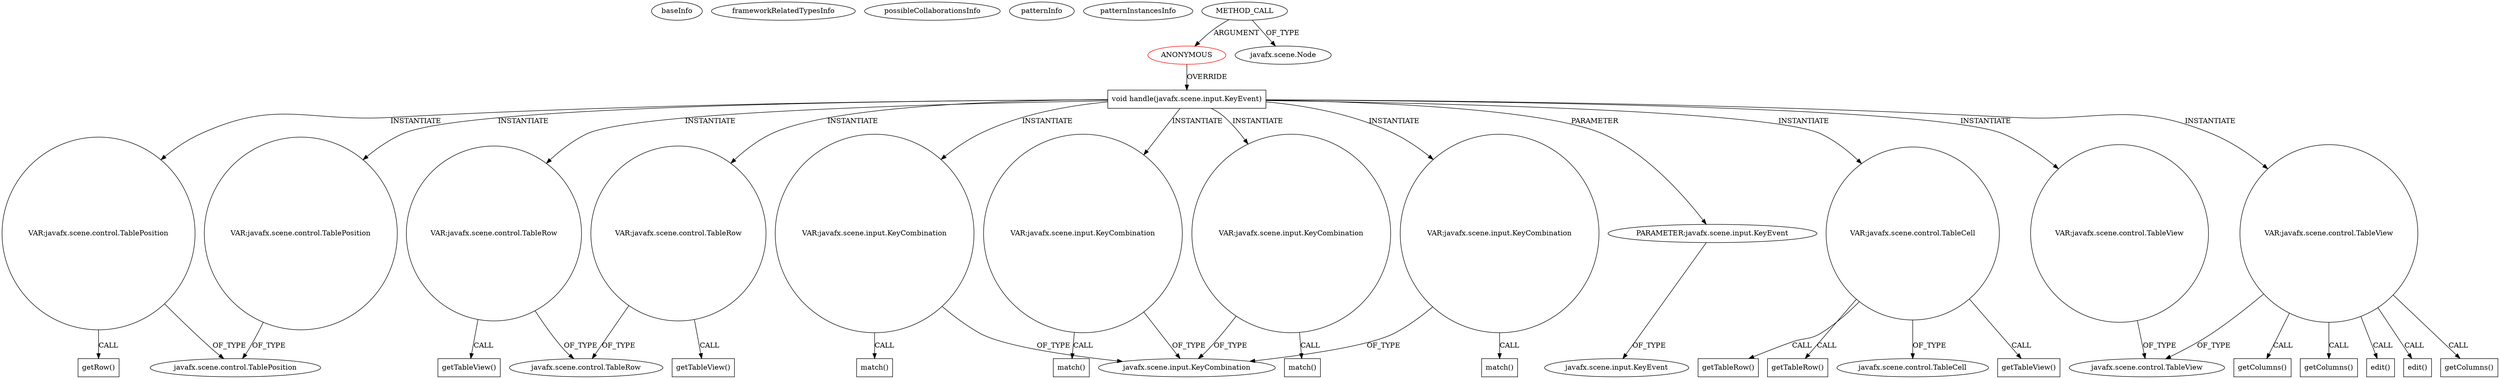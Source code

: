 digraph {
baseInfo[graphId=767,category="pattern",isAnonymous=true,possibleRelation=false]
frameworkRelatedTypesInfo[]
possibleCollaborationsInfo[]
patternInfo[frequency=2.0,patternRootClient=0]
patternInstancesInfo[0="svadlamudi-GaussJordanElimination~/svadlamudi-GaussJordanElimination/GaussJordanElimination-master/src/gauss/jordan/elimination/EditingTableCell.java~void createTextField()~4376"]
4[label="void handle(javafx.scene.input.KeyEvent)",vertexType="OVERRIDING_METHOD_DECLARATION",isFrameworkType=false,shape=box]
16[label="VAR:javafx.scene.control.TablePosition",vertexType="VARIABLE_EXPRESION",isFrameworkType=false,shape=circle]
28[label="VAR:javafx.scene.control.TablePosition",vertexType="VARIABLE_EXPRESION",isFrameworkType=false,shape=circle]
17[label="getRow()",vertexType="INSIDE_CALL",isFrameworkType=false,shape=box]
0[label="ANONYMOUS",vertexType="ROOT_ANONYMOUS_DECLARATION",isFrameworkType=false,color=red]
2[label="METHOD_CALL",vertexType="OUTSIDE_CALL",isFrameworkType=false]
34[label="VAR:javafx.scene.control.TableRow",vertexType="VARIABLE_EXPRESION",isFrameworkType=false,shape=circle]
35[label="getTableView()",vertexType="INSIDE_CALL",isFrameworkType=false,shape=box]
22[label="VAR:javafx.scene.control.TableRow",vertexType="VARIABLE_EXPRESION",isFrameworkType=false,shape=circle]
23[label="getTableView()",vertexType="INSIDE_CALL",isFrameworkType=false,shape=box]
7[label="VAR:javafx.scene.input.KeyCombination",vertexType="VARIABLE_EXPRESION",isFrameworkType=false,shape=circle]
8[label="match()",vertexType="INSIDE_CALL",isFrameworkType=false,shape=box]
9[label="javafx.scene.input.KeyCombination",vertexType="FRAMEWORK_CLASS_TYPE",isFrameworkType=false]
13[label="VAR:javafx.scene.input.KeyCombination",vertexType="VARIABLE_EXPRESION",isFrameworkType=false,shape=circle]
14[label="match()",vertexType="INSIDE_CALL",isFrameworkType=false,shape=box]
46[label="VAR:javafx.scene.input.KeyCombination",vertexType="VARIABLE_EXPRESION",isFrameworkType=false,shape=circle]
47[label="match()",vertexType="INSIDE_CALL",isFrameworkType=false,shape=box]
53[label="VAR:javafx.scene.input.KeyCombination",vertexType="VARIABLE_EXPRESION",isFrameworkType=false,shape=circle]
54[label="match()",vertexType="INSIDE_CALL",isFrameworkType=false,shape=box]
18[label="javafx.scene.control.TablePosition",vertexType="FRAMEWORK_CLASS_TYPE",isFrameworkType=false]
5[label="PARAMETER:javafx.scene.input.KeyEvent",vertexType="PARAMETER_DECLARATION",isFrameworkType=false]
6[label="javafx.scene.input.KeyEvent",vertexType="FRAMEWORK_CLASS_TYPE",isFrameworkType=false]
25[label="VAR:javafx.scene.control.TableCell",vertexType="VARIABLE_EXPRESION",isFrameworkType=false,shape=circle]
40[label="getTableView()",vertexType="INSIDE_CALL",isFrameworkType=false,shape=box]
38[label="getTableRow()",vertexType="INSIDE_CALL",isFrameworkType=false,shape=box]
26[label="getTableRow()",vertexType="INSIDE_CALL",isFrameworkType=false,shape=box]
27[label="javafx.scene.control.TableCell",vertexType="FRAMEWORK_CLASS_TYPE",isFrameworkType=false]
3[label="javafx.scene.Node",vertexType="FRAMEWORK_CLASS_TYPE",isFrameworkType=false]
24[label="javafx.scene.control.TableRow",vertexType="FRAMEWORK_CLASS_TYPE",isFrameworkType=false]
41[label="VAR:javafx.scene.control.TableView",vertexType="VARIABLE_EXPRESION",isFrameworkType=false,shape=circle]
21[label="javafx.scene.control.TableView",vertexType="FRAMEWORK_CLASS_TYPE",isFrameworkType=false]
31[label="VAR:javafx.scene.control.TableView",vertexType="VARIABLE_EXPRESION",isFrameworkType=false,shape=circle]
59[label="getColumns()",vertexType="INSIDE_CALL",isFrameworkType=false,shape=box]
45[label="getColumns()",vertexType="INSIDE_CALL",isFrameworkType=false,shape=box]
52[label="getColumns()",vertexType="INSIDE_CALL",isFrameworkType=false,shape=box]
42[label="edit()",vertexType="INSIDE_CALL",isFrameworkType=false,shape=box]
57[label="edit()",vertexType="INSIDE_CALL",isFrameworkType=false,shape=box]
28->18[label="OF_TYPE"]
4->31[label="INSTANTIATE"]
7->9[label="OF_TYPE"]
13->14[label="CALL"]
4->22[label="INSTANTIATE"]
4->5[label="PARAMETER"]
2->3[label="OF_TYPE"]
41->21[label="OF_TYPE"]
25->26[label="CALL"]
41->52[label="CALL"]
22->24[label="OF_TYPE"]
5->6[label="OF_TYPE"]
34->35[label="CALL"]
46->47[label="CALL"]
4->7[label="INSTANTIATE"]
16->17[label="CALL"]
16->18[label="OF_TYPE"]
41->45[label="CALL"]
4->13[label="INSTANTIATE"]
4->25[label="INSTANTIATE"]
7->8[label="CALL"]
31->21[label="OF_TYPE"]
46->9[label="OF_TYPE"]
53->9[label="OF_TYPE"]
4->28[label="INSTANTIATE"]
0->4[label="OVERRIDE"]
4->41[label="INSTANTIATE"]
13->9[label="OF_TYPE"]
4->53[label="INSTANTIATE"]
22->23[label="CALL"]
25->27[label="OF_TYPE"]
25->40[label="CALL"]
4->34[label="INSTANTIATE"]
2->0[label="ARGUMENT"]
4->46[label="INSTANTIATE"]
34->24[label="OF_TYPE"]
41->59[label="CALL"]
4->16[label="INSTANTIATE"]
41->42[label="CALL"]
53->54[label="CALL"]
25->38[label="CALL"]
41->57[label="CALL"]
}
